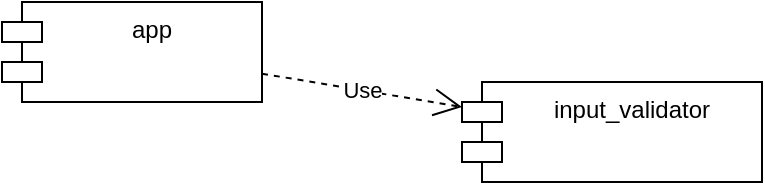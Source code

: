 <mxfile version="21.2.8" type="device">
  <diagram name="ページ1" id="A8MF37iSTBmzN6kcFkt5">
    <mxGraphModel dx="954" dy="674" grid="1" gridSize="10" guides="1" tooltips="1" connect="1" arrows="1" fold="1" page="1" pageScale="1" pageWidth="827" pageHeight="1169" math="0" shadow="0">
      <root>
        <mxCell id="0" />
        <mxCell id="1" parent="0" />
        <mxCell id="sO4-BR6UUCprgEyK0BoY-1" value="app" style="shape=module;align=left;spacingLeft=20;align=center;verticalAlign=top;whiteSpace=wrap;html=1;" vertex="1" parent="1">
          <mxGeometry x="190" y="180" width="130" height="50" as="geometry" />
        </mxCell>
        <mxCell id="sO4-BR6UUCprgEyK0BoY-2" value="input_validator" style="shape=module;align=left;spacingLeft=20;align=center;verticalAlign=top;whiteSpace=wrap;html=1;" vertex="1" parent="1">
          <mxGeometry x="420" y="220" width="150" height="50" as="geometry" />
        </mxCell>
        <mxCell id="sO4-BR6UUCprgEyK0BoY-4" value="Use" style="endArrow=open;endSize=12;dashed=1;html=1;rounded=0;" edge="1" parent="1" source="sO4-BR6UUCprgEyK0BoY-1" target="sO4-BR6UUCprgEyK0BoY-2">
          <mxGeometry width="160" relative="1" as="geometry">
            <mxPoint x="320" y="205" as="sourcePoint" />
            <mxPoint x="480" y="205" as="targetPoint" />
          </mxGeometry>
        </mxCell>
      </root>
    </mxGraphModel>
  </diagram>
</mxfile>
